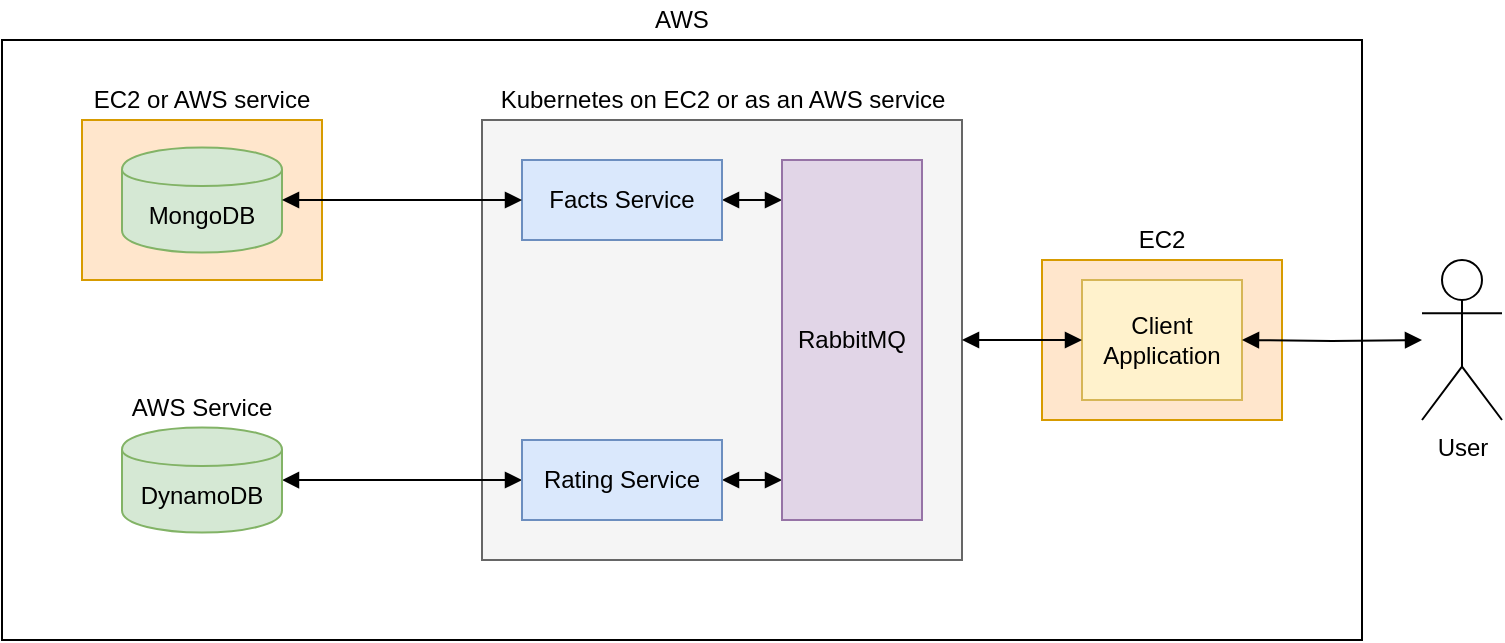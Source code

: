 <mxfile version="12.8.1" type="device"><diagram id="vT5N_Beo8IbhidrRT0H2" name="Page-1"><mxGraphModel dx="2060" dy="688" grid="1" gridSize="10" guides="1" tooltips="1" connect="1" arrows="1" fold="1" page="1" pageScale="1" pageWidth="850" pageHeight="1100" math="0" shadow="0"><root><mxCell id="0"/><mxCell id="1" parent="0"/><mxCell id="GUSxnVEnMAlkQOG87lGE-28" value="" style="rounded=0;whiteSpace=wrap;html=1;" parent="1" vertex="1"><mxGeometry x="-140" y="440" width="680" height="300" as="geometry"/></mxCell><mxCell id="GUSxnVEnMAlkQOG87lGE-1" value="" style="rounded=0;whiteSpace=wrap;html=1;fillColor=#f5f5f5;strokeColor=#666666;fontColor=#333333;" parent="1" vertex="1"><mxGeometry x="100" y="480" width="240" height="220" as="geometry"/></mxCell><mxCell id="GUSxnVEnMAlkQOG87lGE-36" style="edgeStyle=orthogonalEdgeStyle;rounded=0;orthogonalLoop=1;jettySize=auto;html=1;exitX=1;exitY=0.5;exitDx=0;exitDy=0;entryX=0;entryY=0.113;entryDx=0;entryDy=0;entryPerimeter=0;startArrow=block;startFill=1;endArrow=block;endFill=1;" parent="1" source="GUSxnVEnMAlkQOG87lGE-2" target="GUSxnVEnMAlkQOG87lGE-4" edge="1"><mxGeometry relative="1" as="geometry"/></mxCell><mxCell id="GUSxnVEnMAlkQOG87lGE-2" value="Facts Service" style="rounded=0;whiteSpace=wrap;html=1;fillColor=#dae8fc;strokeColor=#6c8ebf;" parent="1" vertex="1"><mxGeometry x="120" y="500" width="100" height="40" as="geometry"/></mxCell><mxCell id="GUSxnVEnMAlkQOG87lGE-18" value="" style="edgeStyle=orthogonalEdgeStyle;rounded=0;orthogonalLoop=1;jettySize=auto;html=1;startArrow=block;startFill=1;endArrow=block;endFill=1;" parent="1" source="GUSxnVEnMAlkQOG87lGE-3" target="GUSxnVEnMAlkQOG87lGE-15" edge="1"><mxGeometry relative="1" as="geometry"/></mxCell><mxCell id="GUSxnVEnMAlkQOG87lGE-34" style="edgeStyle=orthogonalEdgeStyle;rounded=0;orthogonalLoop=1;jettySize=auto;html=1;exitX=1;exitY=0.5;exitDx=0;exitDy=0;entryX=0;entryY=0.891;entryDx=0;entryDy=0;entryPerimeter=0;startArrow=block;startFill=1;endArrow=block;endFill=1;" parent="1" source="GUSxnVEnMAlkQOG87lGE-3" target="GUSxnVEnMAlkQOG87lGE-4" edge="1"><mxGeometry relative="1" as="geometry"/></mxCell><mxCell id="GUSxnVEnMAlkQOG87lGE-3" value="Rating Service" style="rounded=0;whiteSpace=wrap;html=1;fillColor=#dae8fc;strokeColor=#6c8ebf;" parent="1" vertex="1"><mxGeometry x="120" y="640" width="100" height="40" as="geometry"/></mxCell><mxCell id="GUSxnVEnMAlkQOG87lGE-4" value="RabbitMQ" style="rounded=0;whiteSpace=wrap;html=1;fillColor=#e1d5e7;strokeColor=#9673a6;" parent="1" vertex="1"><mxGeometry x="250" y="500" width="70" height="180" as="geometry"/></mxCell><mxCell id="GUSxnVEnMAlkQOG87lGE-22" value="User" style="shape=umlActor;verticalLabelPosition=bottom;labelBackgroundColor=#ffffff;verticalAlign=top;html=1;outlineConnect=0;" parent="1" vertex="1"><mxGeometry x="570" y="550" width="40" height="80" as="geometry"/></mxCell><mxCell id="GUSxnVEnMAlkQOG87lGE-29" value="AWS" style="text;html=1;strokeColor=none;fillColor=none;align=center;verticalAlign=middle;whiteSpace=wrap;rounded=0;" parent="1" vertex="1"><mxGeometry x="180" y="420" width="40" height="20" as="geometry"/></mxCell><mxCell id="GUSxnVEnMAlkQOG87lGE-30" value="" style="rounded=0;whiteSpace=wrap;html=1;fillColor=#ffe6cc;strokeColor=#d79b00;" parent="1" vertex="1"><mxGeometry x="-100" y="480" width="120" height="80" as="geometry"/></mxCell><mxCell id="GUSxnVEnMAlkQOG87lGE-16" value="MongoDB" style="shape=cylinder;whiteSpace=wrap;html=1;boundedLbl=1;backgroundOutline=1;fillColor=#d5e8d4;strokeColor=#82b366;" parent="1" vertex="1"><mxGeometry x="-80" y="493.75" width="80" height="52.5" as="geometry"/></mxCell><mxCell id="GUSxnVEnMAlkQOG87lGE-31" value="EC2 or AWS service" style="text;html=1;strokeColor=none;fillColor=none;align=center;verticalAlign=middle;whiteSpace=wrap;rounded=0;" parent="1" vertex="1"><mxGeometry x="-100" y="460" width="120" height="20" as="geometry"/></mxCell><mxCell id="GUSxnVEnMAlkQOG87lGE-15" value="DynamoDB" style="shape=cylinder;whiteSpace=wrap;html=1;boundedLbl=1;backgroundOutline=1;fillColor=#d5e8d4;strokeColor=#82b366;" parent="1" vertex="1"><mxGeometry x="-80" y="633.75" width="80" height="52.5" as="geometry"/></mxCell><mxCell id="GUSxnVEnMAlkQOG87lGE-38" value="Kubernetes on EC2 or as an AWS service" style="text;html=1;strokeColor=none;fillColor=none;align=center;verticalAlign=middle;whiteSpace=wrap;rounded=0;" parent="1" vertex="1"><mxGeometry x="102.5" y="460" width="235" height="20" as="geometry"/></mxCell><mxCell id="GUSxnVEnMAlkQOG87lGE-39" value="" style="rounded=0;whiteSpace=wrap;html=1;fillColor=#ffe6cc;strokeColor=#d79b00;" parent="1" vertex="1"><mxGeometry x="380" y="550" width="120" height="80" as="geometry"/></mxCell><mxCell id="GUSxnVEnMAlkQOG87lGE-40" value="EC2" style="text;html=1;strokeColor=none;fillColor=none;align=center;verticalAlign=middle;whiteSpace=wrap;rounded=0;" parent="1" vertex="1"><mxGeometry x="420" y="530" width="40" height="20" as="geometry"/></mxCell><mxCell id="GUSxnVEnMAlkQOG87lGE-19" value="Client Application" style="rounded=0;whiteSpace=wrap;html=1;fillColor=#fff2cc;strokeColor=#d6b656;" parent="1" vertex="1"><mxGeometry x="400" y="560" width="80" height="60" as="geometry"/></mxCell><mxCell id="GUSxnVEnMAlkQOG87lGE-42" value="AWS Service" style="text;html=1;strokeColor=none;fillColor=none;align=center;verticalAlign=middle;whiteSpace=wrap;rounded=0;" parent="1" vertex="1"><mxGeometry x="-85" y="613.75" width="90" height="20" as="geometry"/></mxCell><mxCell id="GUSxnVEnMAlkQOG87lGE-45" value="" style="edgeStyle=orthogonalEdgeStyle;rounded=0;orthogonalLoop=1;jettySize=auto;html=1;startArrow=block;startFill=1;endArrow=block;endFill=1;entryX=0;entryY=0.5;entryDx=0;entryDy=0;exitX=1;exitY=0.5;exitDx=0;exitDy=0;" parent="1" source="GUSxnVEnMAlkQOG87lGE-16" target="GUSxnVEnMAlkQOG87lGE-2" edge="1"><mxGeometry relative="1" as="geometry"/></mxCell><mxCell id="GUSxnVEnMAlkQOG87lGE-47" style="edgeStyle=orthogonalEdgeStyle;rounded=0;orthogonalLoop=1;jettySize=auto;html=1;exitX=1;exitY=0.5;exitDx=0;exitDy=0;entryX=0;entryY=0.5;entryDx=0;entryDy=0;startArrow=block;startFill=1;endArrow=block;endFill=1;" parent="1" source="GUSxnVEnMAlkQOG87lGE-1" target="GUSxnVEnMAlkQOG87lGE-19" edge="1"><mxGeometry relative="1" as="geometry"/></mxCell><mxCell id="GUSxnVEnMAlkQOG87lGE-46" style="edgeStyle=orthogonalEdgeStyle;rounded=0;orthogonalLoop=1;jettySize=auto;html=1;entryX=1;entryY=0.5;entryDx=0;entryDy=0;startArrow=block;startFill=1;endArrow=block;endFill=1;" parent="1" target="GUSxnVEnMAlkQOG87lGE-19" edge="1"><mxGeometry relative="1" as="geometry"><mxPoint x="570" y="590" as="sourcePoint"/></mxGeometry></mxCell></root></mxGraphModel></diagram></mxfile>